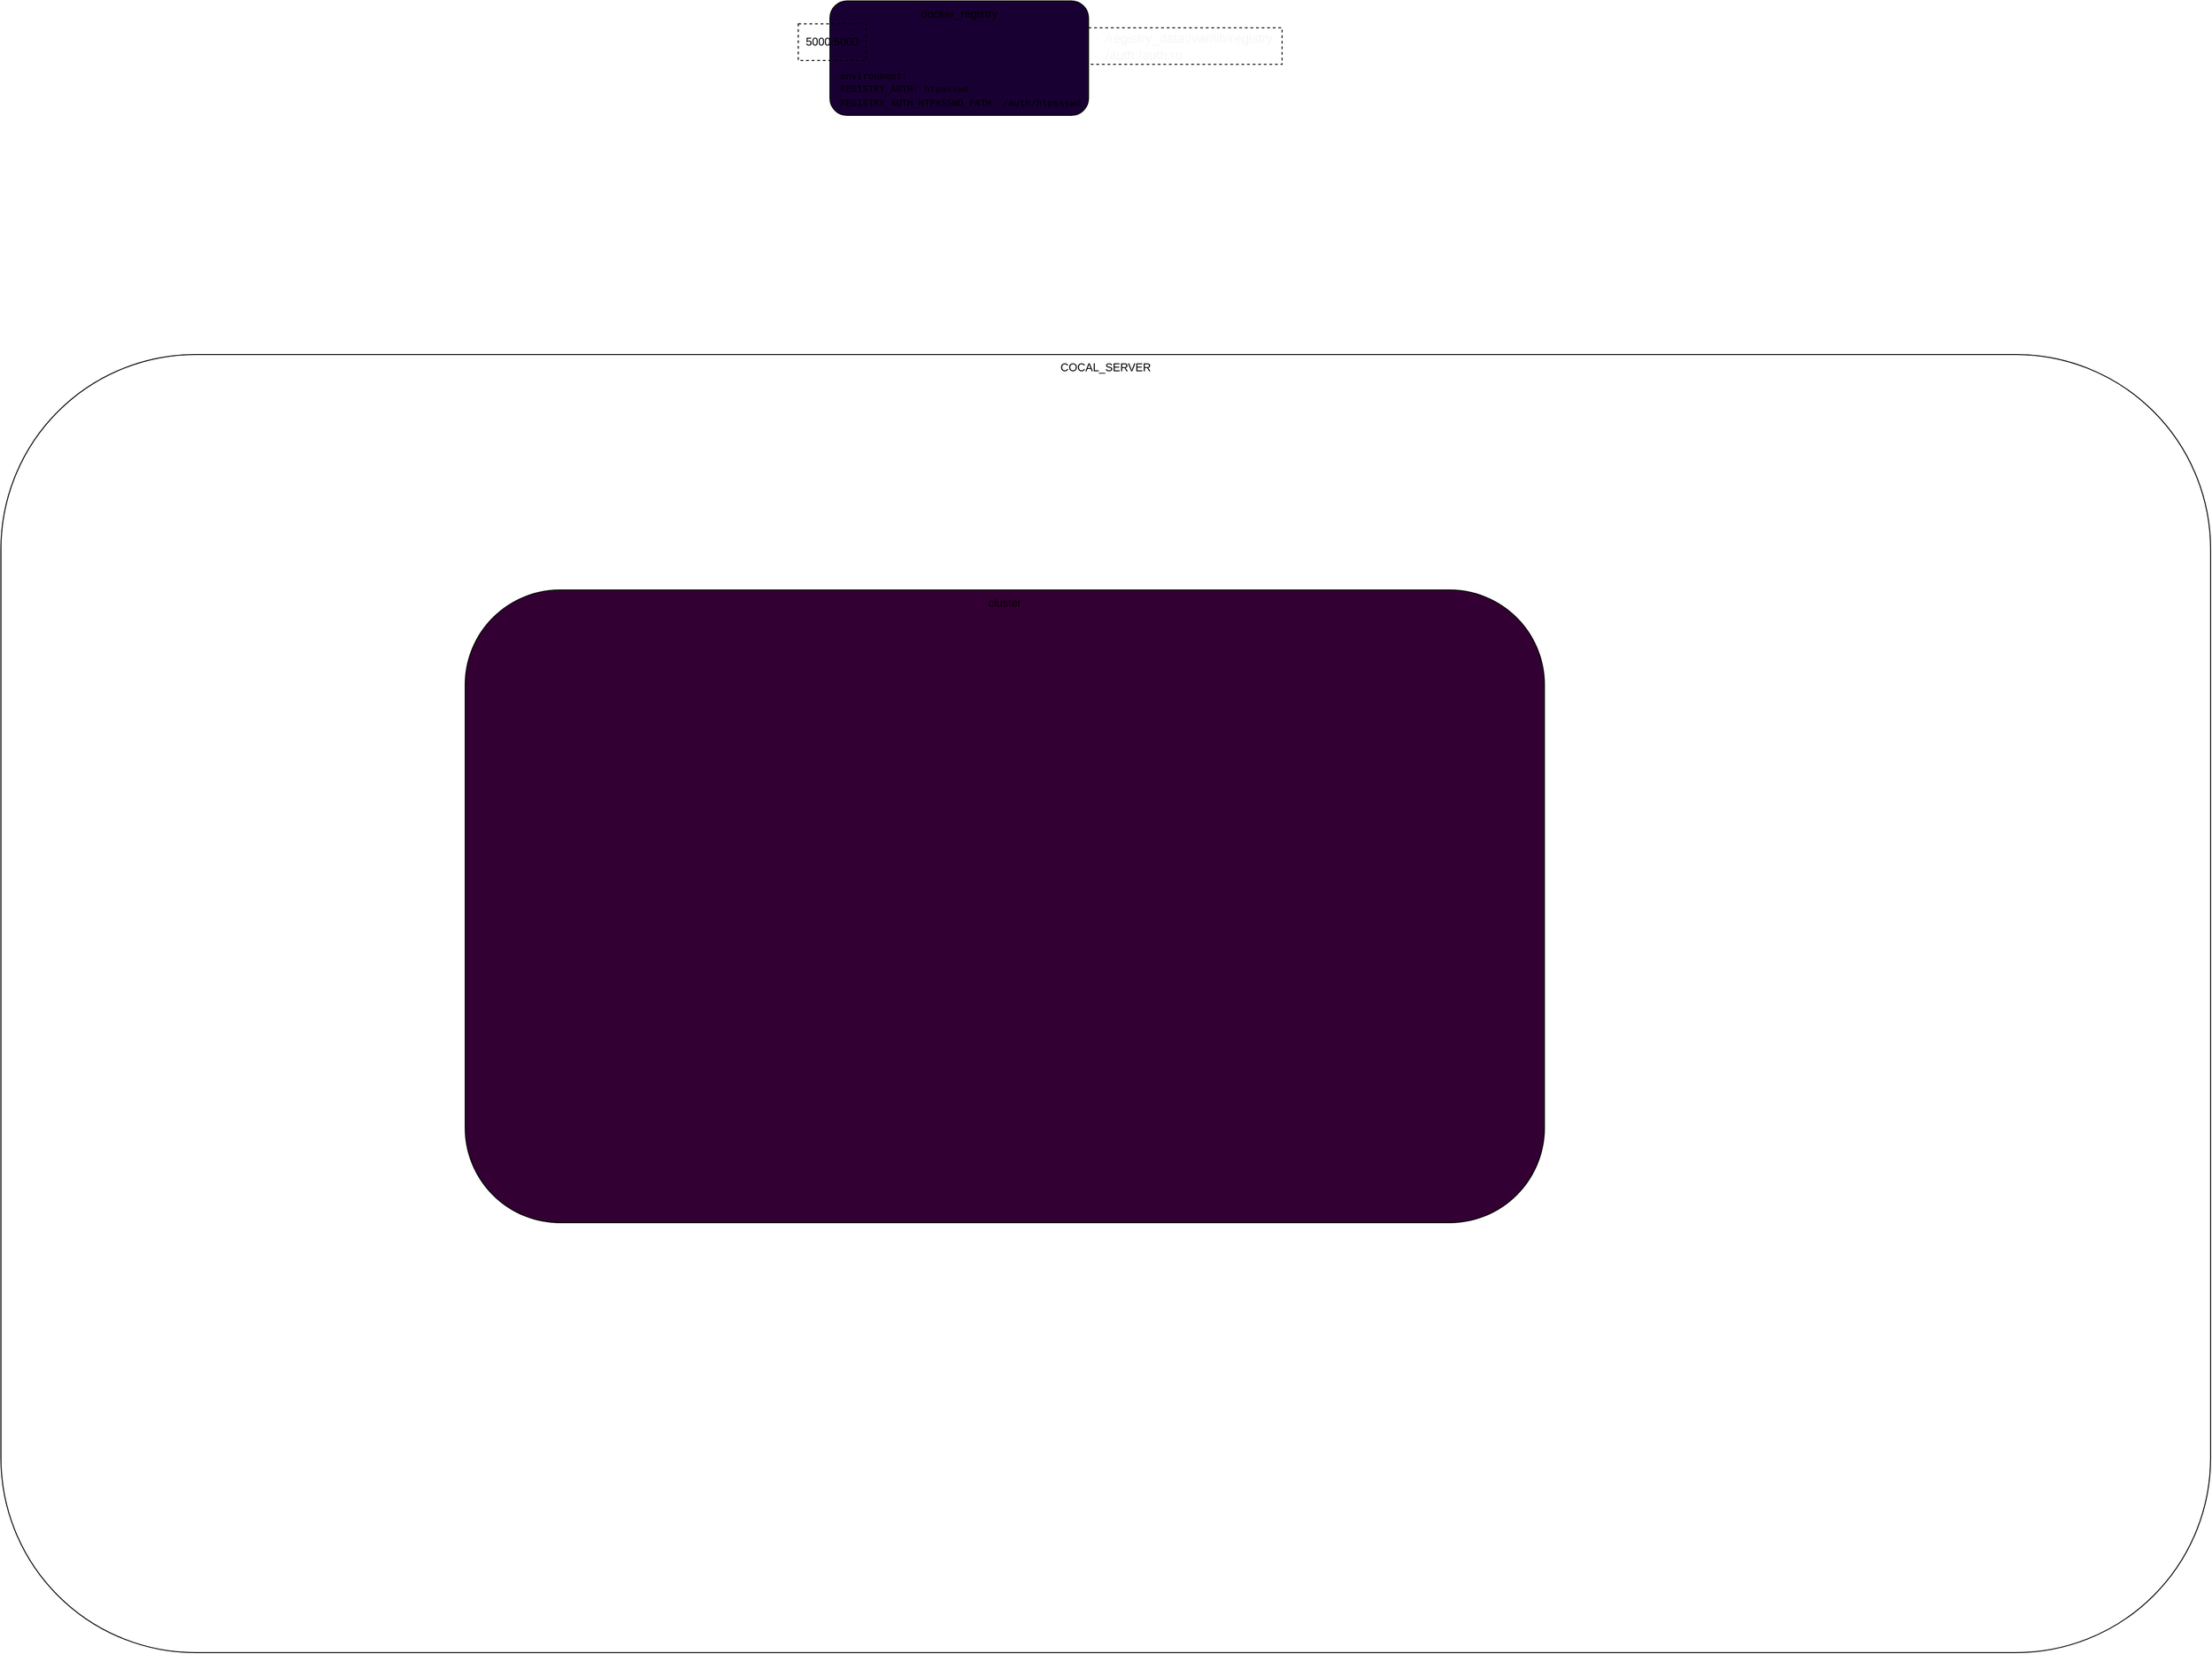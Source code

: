 <mxfile version="28.1.2">
  <diagram name="Страница — 1" id="JItcxCXhAfatDefc_1aV">
    <mxGraphModel dx="2049" dy="1180" grid="0" gridSize="10" guides="1" tooltips="1" connect="1" arrows="1" fold="1" page="0" pageScale="1" pageWidth="827" pageHeight="1169" math="0" shadow="0">
      <root>
        <mxCell id="0" />
        <mxCell id="1" parent="0" />
        <mxCell id="ussUXU3Tzcspt9lPTpMm-1" value="COCAL_SERVER" style="rounded=1;whiteSpace=wrap;html=1;align=center;verticalAlign=top;fillColor=light-dark(#FFFFFF,#303053);glass=0;shadow=0;movable=0;resizable=0;rotatable=0;deletable=0;editable=0;locked=1;connectable=0;" vertex="1" parent="1">
          <mxGeometry x="-694" y="289" width="2375" height="1395" as="geometry" />
        </mxCell>
        <mxCell id="ussUXU3Tzcspt9lPTpMm-5" value="cluster&lt;div&gt;&lt;br&gt;&lt;/div&gt;" style="rounded=1;whiteSpace=wrap;html=1;fillColor=#330033;align=center;verticalAlign=top;" vertex="1" parent="1">
          <mxGeometry x="-195" y="542" width="1160" height="680" as="geometry" />
        </mxCell>
        <mxCell id="ussUXU3Tzcspt9lPTpMm-8" value="" style="group;align=left;" vertex="1" connectable="0" parent="1">
          <mxGeometry x="163" y="-91" width="502" height="123" as="geometry" />
        </mxCell>
        <mxCell id="ussUXU3Tzcspt9lPTpMm-6" value="docker_registry" style="rounded=1;whiteSpace=wrap;html=1;verticalAlign=top;align=center;fillColor=#190033;" vertex="1" parent="ussUXU3Tzcspt9lPTpMm-8">
          <mxGeometry x="34" width="278" height="123" as="geometry" />
        </mxCell>
        <mxCell id="ussUXU3Tzcspt9lPTpMm-7" value="5000:5000" style="rounded=0;whiteSpace=wrap;html=1;fillColor=none;dashed=1;" vertex="1" parent="ussUXU3Tzcspt9lPTpMm-8">
          <mxGeometry y="24.6" width="73" height="39.36" as="geometry" />
        </mxCell>
        <mxCell id="ussUXU3Tzcspt9lPTpMm-10" value="&lt;div style=&quot;font-size: 14px; line-height: 18px; white-space: pre;&quot;&gt;&lt;div style=&quot;&quot;&gt;&lt;font style=&quot;color: rgb(246, 246, 246);&quot;&gt; - ./registry_data:/var/lib/registry&lt;/font&gt;&lt;/div&gt;&lt;div style=&quot;&quot;&gt;&lt;font style=&quot;color: rgb(246, 246, 246);&quot;&gt; - ./auth:/auth:ro&lt;/font&gt;&lt;/div&gt;&lt;/div&gt;" style="rounded=0;whiteSpace=wrap;html=1;fillColor=none;dashed=1;align=left;" vertex="1" parent="ussUXU3Tzcspt9lPTpMm-8">
          <mxGeometry x="312" y="28.817" width="208" height="39.36" as="geometry" />
        </mxCell>
        <mxCell id="ussUXU3Tzcspt9lPTpMm-16" value="&lt;span data-mx-given-colors=&quot;{&amp;quot;color&amp;quot;:&amp;quot;rgb(235, 96, 107)&amp;quot;}&quot; style=&quot;forced-color-adjust: none; font-family: &amp;quot;Droid Sans Mono&amp;quot;, &amp;quot;monospace&amp;quot;, monospace; font-size: 10px; font-style: normal; font-variant-ligatures: normal; font-variant-caps: normal; font-weight: 400; letter-spacing: normal; orphans: 2; text-align: left; text-indent: 0px; text-transform: none; widows: 2; word-spacing: 0px; -webkit-text-stroke-width: 0px; white-space: pre; text-decoration-thickness: initial; text-decoration-style: initial; text-decoration-color: initial; box-shadow: none !important;&quot;&gt;environment&lt;/span&gt;&lt;span data-mx-given-colors=&quot;{&amp;quot;color&amp;quot;:&amp;quot;rgb(95, 179, 179)&amp;quot;}&quot; style=&quot;forced-color-adjust: none; font-family: &amp;quot;Droid Sans Mono&amp;quot;, &amp;quot;monospace&amp;quot;, monospace; font-size: 10px; font-style: normal; font-variant-ligatures: normal; font-variant-caps: normal; font-weight: 400; letter-spacing: normal; orphans: 2; text-align: left; text-indent: 0px; text-transform: none; widows: 2; word-spacing: 0px; -webkit-text-stroke-width: 0px; white-space: pre; text-decoration-thickness: initial; text-decoration-style: initial; text-decoration-color: initial; box-shadow: none !important;&quot;&gt;:&lt;br style=&quot;forced-color-adjust: none; box-shadow: none !important;&quot;&gt;&lt;/span&gt;&lt;span data-mx-given-colors=&quot;{&amp;quot;color&amp;quot;:&amp;quot;rgb(235, 96, 107)&amp;quot;}&quot; style=&quot;forced-color-adjust: none; font-family: &amp;quot;Droid Sans Mono&amp;quot;, &amp;quot;monospace&amp;quot;, monospace; font-size: 10px; font-style: normal; font-variant-ligatures: normal; font-variant-caps: normal; font-weight: 400; letter-spacing: normal; orphans: 2; text-align: left; text-indent: 0px; text-transform: none; widows: 2; word-spacing: 0px; -webkit-text-stroke-width: 0px; white-space: pre; text-decoration-thickness: initial; text-decoration-style: initial; text-decoration-color: initial; box-shadow: none !important;&quot;&gt;REGISTRY_AUTH&lt;/span&gt;&lt;span data-mx-given-colors=&quot;{&amp;quot;color&amp;quot;:&amp;quot;rgb(95, 179, 179)&amp;quot;}&quot; style=&quot;forced-color-adjust: none; font-family: &amp;quot;Droid Sans Mono&amp;quot;, &amp;quot;monospace&amp;quot;, monospace; font-size: 10px; font-style: normal; font-variant-ligatures: normal; font-variant-caps: normal; font-weight: 400; letter-spacing: normal; orphans: 2; text-align: left; text-indent: 0px; text-transform: none; widows: 2; word-spacing: 0px; -webkit-text-stroke-width: 0px; white-space: pre; text-decoration-thickness: initial; text-decoration-style: initial; text-decoration-color: initial; box-shadow: none !important;&quot;&gt;: &lt;/span&gt;&lt;span data-mx-given-colors=&quot;{&amp;quot;color&amp;quot;:&amp;quot;rgb(153, 199, 148)&amp;quot;}&quot; style=&quot;forced-color-adjust: none; font-family: &amp;quot;Droid Sans Mono&amp;quot;, &amp;quot;monospace&amp;quot;, monospace; font-size: 10px; font-style: normal; font-variant-ligatures: normal; font-variant-caps: normal; font-weight: 400; letter-spacing: normal; orphans: 2; text-align: left; text-indent: 0px; text-transform: none; widows: 2; word-spacing: 0px; -webkit-text-stroke-width: 0px; white-space: pre; text-decoration-thickness: initial; text-decoration-style: initial; text-decoration-color: initial; box-shadow: none !important;&quot;&gt;htpasswd&lt;br style=&quot;forced-color-adjust: none; box-shadow: none !important;&quot;&gt;&lt;/span&gt;&lt;span data-mx-given-colors=&quot;{&amp;quot;color&amp;quot;:&amp;quot;rgb(235, 96, 107)&amp;quot;}&quot; style=&quot;forced-color-adjust: none; font-family: &amp;quot;Droid Sans Mono&amp;quot;, &amp;quot;monospace&amp;quot;, monospace; font-size: 10px; font-style: normal; font-variant-ligatures: normal; font-variant-caps: normal; font-weight: 400; letter-spacing: normal; orphans: 2; text-align: left; text-indent: 0px; text-transform: none; widows: 2; word-spacing: 0px; -webkit-text-stroke-width: 0px; white-space: pre; text-decoration-thickness: initial; text-decoration-style: initial; text-decoration-color: initial; box-shadow: none !important;&quot;&gt;REGISTRY_AUTH_HTPASSWD_PATH&lt;/span&gt;&lt;span data-mx-given-colors=&quot;{&amp;quot;color&amp;quot;:&amp;quot;rgb(95, 179, 179)&amp;quot;}&quot; style=&quot;forced-color-adjust: none; font-family: &amp;quot;Droid Sans Mono&amp;quot;, &amp;quot;monospace&amp;quot;, monospace; font-size: 10px; font-style: normal; font-variant-ligatures: normal; font-variant-caps: normal; font-weight: 400; letter-spacing: normal; orphans: 2; text-align: left; text-indent: 0px; text-transform: none; widows: 2; word-spacing: 0px; -webkit-text-stroke-width: 0px; white-space: pre; text-decoration-thickness: initial; text-decoration-style: initial; text-decoration-color: initial; box-shadow: none !important;&quot;&gt;: &lt;/span&gt;&lt;span data-mx-given-colors=&quot;{&amp;quot;color&amp;quot;:&amp;quot;rgb(153, 199, 148)&amp;quot;}&quot; style=&quot;forced-color-adjust: none; font-family: &amp;quot;Droid Sans Mono&amp;quot;, &amp;quot;monospace&amp;quot;, monospace; font-size: 10px; font-style: normal; font-variant-ligatures: normal; font-variant-caps: normal; font-weight: 400; letter-spacing: normal; orphans: 2; text-align: left; text-indent: 0px; text-transform: none; widows: 2; word-spacing: 0px; -webkit-text-stroke-width: 0px; white-space: pre; text-decoration-thickness: initial; text-decoration-style: initial; text-decoration-color: initial; box-shadow: none !important;&quot;&gt;/auth/htpasswd&lt;/span&gt;" style="text;whiteSpace=wrap;html=1;fontColor=default;labelBackgroundColor=none;" vertex="1" parent="ussUXU3Tzcspt9lPTpMm-8">
          <mxGeometry x="43" y="66.066" width="287" height="45.686" as="geometry" />
        </mxCell>
      </root>
    </mxGraphModel>
  </diagram>
</mxfile>
